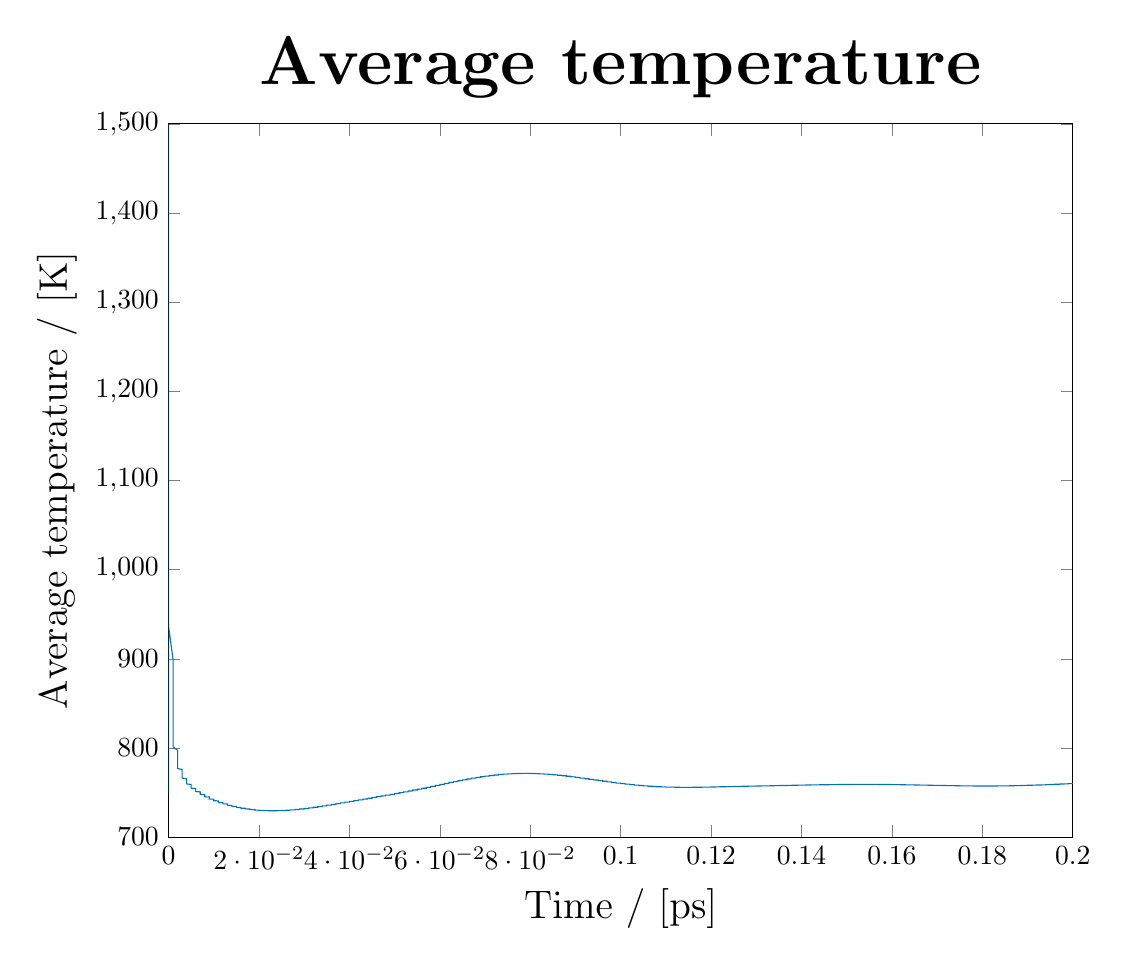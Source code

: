 % This file was created by matlab2tikz.
%
%The latest updates can be retrieved from
%  http://www.mathworks.com/matlabcentral/fileexchange/22022-matlab2tikz-matlab2tikz
%where you can also make suggestions and rate matlab2tikz.
%
\definecolor{mycolor1}{rgb}{0.0,0.447,0.741}%
%
\begin{tikzpicture}

\begin{axis}[%
width=4.521in,
height=3.566in,
at={(0.758in,0.481in)},
scale only axis,
xmin=0,
xmax=0.2,
xlabel={Time / [ps]},
ymin=700,
ymax=1500,
ylabel={Average temperature / [K]},
label style ={font=\Large},
axis background/.style={fill=white},
title style={font=\bfseries\Huge},
title={Average temperature}
]
\addplot [color=mycolor1,solid,forget plot]
  table[row sep=crcr]{%
0	749.902\\
0	1499.483\\
0	1124.371\\
0	999.226\\
0	936.573\\
0.001	898.916\\
0.001	873.758\\
0.001	855.74\\
0.001	842.187\\
0.001	831.609\\
0.001	823.114\\
0.001	816.134\\
0.001	810.289\\
0.001	805.319\\
0.001	801.035\\
0.002	797.3\\
0.002	794.011\\
0.002	791.091\\
0.002	788.476\\
0.002	786.119\\
0.002	783.981\\
0.002	782.031\\
0.002	780.243\\
0.002	778.596\\
0.002	777.073\\
0.003	775.659\\
0.003	774.34\\
0.003	773.107\\
0.003	771.95\\
0.003	770.862\\
0.003	769.835\\
0.003	768.864\\
0.003	767.943\\
0.003	767.069\\
0.003	766.236\\
0.004	765.441\\
0.004	764.681\\
0.004	763.954\\
0.004	763.256\\
0.004	762.586\\
0.004	761.942\\
0.004	761.321\\
0.004	760.722\\
0.004	760.143\\
0.004	759.583\\
0.005	759.042\\
0.005	758.517\\
0.005	758.007\\
0.005	757.513\\
0.005	757.032\\
0.005	756.564\\
0.005	756.108\\
0.005	755.664\\
0.005	755.231\\
0.005	754.809\\
0.006	754.396\\
0.006	753.993\\
0.006	753.599\\
0.006	753.213\\
0.006	752.835\\
0.006	752.465\\
0.006	752.102\\
0.006	751.747\\
0.006	751.398\\
0.006	751.056\\
0.007	750.719\\
0.007	750.389\\
0.007	750.064\\
0.007	749.745\\
0.007	749.432\\
0.007	749.123\\
0.007	748.819\\
0.007	748.521\\
0.007	748.226\\
0.007	747.936\\
0.008	747.651\\
0.008	747.369\\
0.008	747.092\\
0.008	746.819\\
0.008	746.549\\
0.008	746.283\\
0.008	746.021\\
0.008	745.762\\
0.008	745.506\\
0.008	745.254\\
0.009	745.006\\
0.009	744.76\\
0.009	744.517\\
0.009	744.278\\
0.009	744.041\\
0.009	743.808\\
0.009	743.577\\
0.009	743.348\\
0.009	743.123\\
0.009	742.9\\
0.009	742.68\\
0.01	742.463\\
0.01	742.248\\
0.01	742.035\\
0.01	741.825\\
0.01	741.618\\
0.01	741.413\\
0.01	741.21\\
0.01	741.009\\
0.01	740.811\\
0.011	740.615\\
0.011	740.421\\
0.011	740.229\\
0.011	740.04\\
0.011	739.852\\
0.011	739.667\\
0.011	739.484\\
0.011	739.303\\
0.011	739.124\\
0.011	738.947\\
0.011	738.772\\
0.012	738.599\\
0.012	738.428\\
0.012	738.259\\
0.012	738.092\\
0.012	737.926\\
0.012	737.763\\
0.012	737.602\\
0.012	737.442\\
0.012	737.284\\
0.013	737.129\\
0.013	736.975\\
0.013	736.822\\
0.013	736.672\\
0.013	736.524\\
0.013	736.377\\
0.013	736.232\\
0.013	736.089\\
0.013	735.947\\
0.013	735.807\\
0.013	735.669\\
0.014	735.533\\
0.014	735.399\\
0.014	735.266\\
0.014	735.135\\
0.014	735.006\\
0.014	734.878\\
0.014	734.752\\
0.014	734.628\\
0.014	734.505\\
0.015	734.384\\
0.015	734.265\\
0.015	734.147\\
0.015	734.031\\
0.015	733.917\\
0.015	733.804\\
0.015	733.693\\
0.015	733.583\\
0.015	733.476\\
0.015	733.369\\
0.015	733.265\\
0.016	733.162\\
0.016	733.06\\
0.016	732.96\\
0.016	732.862\\
0.016	732.765\\
0.016	732.67\\
0.016	732.576\\
0.016	732.484\\
0.016	732.394\\
0.017	732.305\\
0.017	732.217\\
0.017	732.131\\
0.017	732.047\\
0.017	731.964\\
0.017	731.883\\
0.017	731.803\\
0.017	731.725\\
0.017	731.648\\
0.017	731.572\\
0.018	731.499\\
0.018	731.426\\
0.018	731.355\\
0.018	731.286\\
0.018	731.218\\
0.018	731.151\\
0.018	731.086\\
0.018	731.023\\
0.018	730.961\\
0.018	730.9\\
0.019	730.84\\
0.019	730.783\\
0.019	730.726\\
0.019	730.671\\
0.019	730.617\\
0.019	730.565\\
0.019	730.514\\
0.019	730.465\\
0.019	730.417\\
0.019	730.37\\
0.019	730.325\\
0.02	730.281\\
0.02	730.238\\
0.02	730.197\\
0.02	730.157\\
0.02	730.118\\
0.02	730.081\\
0.02	730.045\\
0.02	730.011\\
0.02	729.977\\
0.021	729.945\\
0.021	729.915\\
0.021	729.885\\
0.021	729.857\\
0.021	729.83\\
0.021	729.805\\
0.021	729.78\\
0.021	729.757\\
0.021	729.736\\
0.021	729.715\\
0.022	729.696\\
0.022	729.678\\
0.022	729.661\\
0.022	729.645\\
0.022	729.631\\
0.022	729.618\\
0.022	729.606\\
0.022	729.595\\
0.022	729.585\\
0.022	729.577\\
0.023	729.57\\
0.023	729.563\\
0.023	729.559\\
0.023	729.555\\
0.023	729.552\\
0.023	729.551\\
0.023	729.55\\
0.023	729.551\\
0.023	729.553\\
0.023	729.556\\
0.024	729.56\\
0.024	729.565\\
0.024	729.571\\
0.024	729.578\\
0.024	729.587\\
0.024	729.596\\
0.024	729.607\\
0.024	729.618\\
0.024	729.631\\
0.024	729.645\\
0.025	729.659\\
0.025	729.675\\
0.025	729.692\\
0.025	729.709\\
0.025	729.728\\
0.025	729.747\\
0.025	729.768\\
0.025	729.79\\
0.025	729.812\\
0.025	729.836\\
0.026	729.86\\
0.026	729.886\\
0.026	729.912\\
0.026	729.939\\
0.026	729.968\\
0.026	729.997\\
0.026	730.027\\
0.026	730.058\\
0.026	730.09\\
0.026	730.122\\
0.027	730.156\\
0.027	730.191\\
0.027	730.226\\
0.027	730.262\\
0.027	730.299\\
0.027	730.337\\
0.027	730.376\\
0.027	730.415\\
0.027	730.456\\
0.027	730.497\\
0.028	730.539\\
0.028	730.582\\
0.028	730.625\\
0.028	730.669\\
0.028	730.715\\
0.028	730.76\\
0.028	730.807\\
0.028	730.855\\
0.028	730.903\\
0.028	730.952\\
0.029	731.001\\
0.029	731.051\\
0.029	731.102\\
0.029	731.154\\
0.029	731.207\\
0.029	731.26\\
0.029	731.314\\
0.029	731.368\\
0.029	731.423\\
0.029	731.479\\
0.03	731.535\\
0.03	731.592\\
0.03	731.65\\
0.03	731.709\\
0.03	731.768\\
0.03	731.827\\
0.03	731.887\\
0.03	731.948\\
0.03	732.009\\
0.03	732.071\\
0.031	732.134\\
0.031	732.197\\
0.031	732.261\\
0.031	732.325\\
0.031	732.39\\
0.031	732.455\\
0.031	732.521\\
0.031	732.587\\
0.031	732.654\\
0.031	732.721\\
0.032	732.789\\
0.032	732.857\\
0.032	732.926\\
0.032	732.995\\
0.032	733.065\\
0.032	733.135\\
0.032	733.206\\
0.032	733.277\\
0.032	733.349\\
0.032	733.42\\
0.033	733.493\\
0.033	733.566\\
0.033	733.639\\
0.033	733.712\\
0.033	733.787\\
0.033	733.861\\
0.033	733.936\\
0.033	734.011\\
0.033	734.086\\
0.033	734.162\\
0.034	734.238\\
0.034	734.315\\
0.034	734.392\\
0.034	734.469\\
0.034	734.546\\
0.034	734.624\\
0.034	734.702\\
0.034	734.781\\
0.034	734.86\\
0.034	734.938\\
0.035	735.018\\
0.035	735.097\\
0.035	735.177\\
0.035	735.257\\
0.035	735.338\\
0.035	735.418\\
0.035	735.499\\
0.035	735.58\\
0.035	735.662\\
0.035	735.743\\
0.036	735.825\\
0.036	735.907\\
0.036	735.989\\
0.036	736.071\\
0.036	736.154\\
0.036	736.237\\
0.036	736.32\\
0.036	736.403\\
0.036	736.486\\
0.036	736.569\\
0.037	736.653\\
0.037	736.737\\
0.037	736.821\\
0.037	736.905\\
0.037	736.989\\
0.037	737.073\\
0.037	737.158\\
0.037	737.242\\
0.037	737.327\\
0.037	737.412\\
0.037	737.497\\
0.038	737.582\\
0.038	737.667\\
0.038	737.753\\
0.038	737.838\\
0.038	737.924\\
0.038	738.009\\
0.038	738.095\\
0.038	738.181\\
0.038	738.266\\
0.038	738.352\\
0.039	738.438\\
0.039	738.524\\
0.039	738.61\\
0.039	738.697\\
0.039	738.783\\
0.039	738.869\\
0.039	738.955\\
0.039	739.042\\
0.039	739.128\\
0.04	739.215\\
0.04	739.301\\
0.04	739.388\\
0.04	739.474\\
0.04	739.561\\
0.04	739.647\\
0.04	739.734\\
0.04	739.821\\
0.04	739.908\\
0.04	739.994\\
0.041	740.081\\
0.041	740.168\\
0.041	740.255\\
0.041	740.341\\
0.041	740.428\\
0.041	740.515\\
0.041	740.602\\
0.041	740.689\\
0.041	740.776\\
0.041	740.862\\
0.042	740.949\\
0.042	741.036\\
0.042	741.123\\
0.042	741.21\\
0.042	741.297\\
0.042	741.384\\
0.042	741.471\\
0.042	741.558\\
0.042	741.645\\
0.042	741.731\\
0.043	741.818\\
0.043	741.905\\
0.043	741.992\\
0.043	742.079\\
0.043	742.166\\
0.043	742.253\\
0.043	742.34\\
0.043	742.427\\
0.043	742.514\\
0.043	742.601\\
0.044	742.688\\
0.044	742.775\\
0.044	742.862\\
0.044	742.949\\
0.044	743.036\\
0.044	743.123\\
0.044	743.21\\
0.044	743.297\\
0.044	743.384\\
0.044	743.471\\
0.045	743.558\\
0.045	743.645\\
0.045	743.732\\
0.045	743.819\\
0.045	743.906\\
0.045	743.993\\
0.045	744.08\\
0.045	744.168\\
0.045	744.255\\
0.045	744.342\\
0.045	744.429\\
0.046	744.517\\
0.046	744.604\\
0.046	744.692\\
0.046	744.779\\
0.046	744.866\\
0.046	744.954\\
0.046	745.042\\
0.046	745.129\\
0.046	745.217\\
0.046	745.305\\
0.047	745.392\\
0.047	745.48\\
0.047	745.568\\
0.047	745.656\\
0.047	745.744\\
0.047	745.832\\
0.047	745.921\\
0.047	746.009\\
0.047	746.097\\
0.048	746.186\\
0.048	746.274\\
0.048	746.363\\
0.048	746.452\\
0.048	746.54\\
0.048	746.629\\
0.048	746.718\\
0.048	746.807\\
0.048	746.897\\
0.048	746.986\\
0.049	747.076\\
0.049	747.165\\
0.049	747.255\\
0.049	747.345\\
0.049	747.434\\
0.049	747.524\\
0.049	747.615\\
0.049	747.705\\
0.049	747.795\\
0.049	747.886\\
0.05	747.977\\
0.05	748.068\\
0.05	748.159\\
0.05	748.25\\
0.05	748.341\\
0.05	748.433\\
0.05	748.524\\
0.05	748.616\\
0.05	748.708\\
0.05	748.801\\
0.051	748.893\\
0.051	748.985\\
0.051	749.078\\
0.051	749.171\\
0.051	749.264\\
0.051	749.357\\
0.051	749.451\\
0.051	749.544\\
0.051	749.638\\
0.051	749.732\\
0.052	749.826\\
0.052	749.921\\
0.052	750.015\\
0.052	750.11\\
0.052	750.205\\
0.052	750.3\\
0.052	750.395\\
0.052	750.491\\
0.052	750.587\\
0.052	750.683\\
0.053	750.779\\
0.053	750.876\\
0.053	750.972\\
0.053	751.069\\
0.053	751.166\\
0.053	751.264\\
0.053	751.361\\
0.053	751.459\\
0.053	751.557\\
0.053	751.655\\
0.054	751.753\\
0.054	751.852\\
0.054	751.951\\
0.054	752.05\\
0.054	752.149\\
0.054	752.248\\
0.054	752.348\\
0.054	752.448\\
0.054	752.548\\
0.054	752.649\\
0.054	752.749\\
0.055	752.85\\
0.055	752.951\\
0.055	753.052\\
0.055	753.153\\
0.055	753.255\\
0.055	753.357\\
0.055	753.459\\
0.055	753.561\\
0.055	753.664\\
0.056	753.766\\
0.056	753.869\\
0.056	753.972\\
0.056	754.076\\
0.056	754.179\\
0.056	754.283\\
0.056	754.386\\
0.056	754.49\\
0.056	754.595\\
0.056	754.699\\
0.057	754.803\\
0.057	754.908\\
0.057	755.013\\
0.057	755.118\\
0.057	755.223\\
0.057	755.329\\
0.057	755.434\\
0.057	755.54\\
0.057	755.646\\
0.057	755.752\\
0.058	755.858\\
0.058	755.964\\
0.058	756.071\\
0.058	756.177\\
0.058	756.284\\
0.058	756.391\\
0.058	756.498\\
0.058	756.605\\
0.058	756.712\\
0.058	756.819\\
0.059	756.926\\
0.059	757.034\\
0.059	757.141\\
0.059	757.249\\
0.059	757.356\\
0.059	757.464\\
0.059	757.572\\
0.059	757.679\\
0.059	757.787\\
0.059	757.895\\
0.06	758.003\\
0.06	758.111\\
0.06	758.219\\
0.06	758.327\\
0.06	758.435\\
0.06	758.543\\
0.06	758.651\\
0.06	758.759\\
0.06	758.867\\
0.06	758.975\\
0.061	759.083\\
0.061	759.191\\
0.061	759.298\\
0.061	759.406\\
0.061	759.514\\
0.061	759.622\\
0.061	759.729\\
0.061	759.837\\
0.061	759.944\\
0.061	760.052\\
0.062	760.159\\
0.062	760.266\\
0.062	760.373\\
0.062	760.48\\
0.062	760.587\\
0.062	760.693\\
0.062	760.8\\
0.062	760.906\\
0.062	761.012\\
0.062	761.118\\
0.062	761.224\\
0.063	761.33\\
0.063	761.435\\
0.063	761.541\\
0.063	761.646\\
0.063	761.751\\
0.063	761.855\\
0.063	761.96\\
0.063	762.064\\
0.063	762.168\\
0.064	762.272\\
0.064	762.375\\
0.064	762.478\\
0.064	762.581\\
0.064	762.684\\
0.064	762.786\\
0.064	762.888\\
0.064	762.99\\
0.064	763.091\\
0.064	763.192\\
0.065	763.293\\
0.065	763.394\\
0.065	763.494\\
0.065	763.594\\
0.065	763.693\\
0.065	763.792\\
0.065	763.891\\
0.065	763.989\\
0.065	764.087\\
0.065	764.185\\
0.066	764.282\\
0.066	764.379\\
0.066	764.475\\
0.066	764.571\\
0.066	764.666\\
0.066	764.761\\
0.066	764.856\\
0.066	764.95\\
0.066	765.044\\
0.066	765.137\\
0.067	765.23\\
0.067	765.322\\
0.067	765.414\\
0.067	765.505\\
0.067	765.596\\
0.067	765.686\\
0.067	765.776\\
0.067	765.865\\
0.067	765.953\\
0.067	766.042\\
0.068	766.129\\
0.068	766.216\\
0.068	766.303\\
0.068	766.389\\
0.068	766.474\\
0.068	766.559\\
0.068	766.643\\
0.068	766.727\\
0.068	766.81\\
0.068	766.892\\
0.069	766.974\\
0.069	767.055\\
0.069	767.136\\
0.069	767.216\\
0.069	767.295\\
0.069	767.374\\
0.069	767.452\\
0.069	767.529\\
0.069	767.606\\
0.069	767.682\\
0.07	767.758\\
0.07	767.832\\
0.07	767.906\\
0.07	767.98\\
0.07	768.053\\
0.07	768.125\\
0.07	768.196\\
0.07	768.267\\
0.07	768.337\\
0.07	768.406\\
0.071	768.475\\
0.071	768.542\\
0.071	768.61\\
0.071	768.676\\
0.071	768.742\\
0.071	768.807\\
0.071	768.871\\
0.071	768.934\\
0.071	768.997\\
0.071	769.059\\
0.072	769.12\\
0.072	769.181\\
0.072	769.241\\
0.072	769.3\\
0.072	769.358\\
0.072	769.415\\
0.072	769.472\\
0.072	769.528\\
0.072	769.583\\
0.072	769.638\\
0.073	769.691\\
0.073	769.744\\
0.073	769.796\\
0.073	769.847\\
0.073	769.898\\
0.073	769.947\\
0.073	769.996\\
0.073	770.044\\
0.073	770.091\\
0.073	770.138\\
0.074	770.184\\
0.074	770.229\\
0.074	770.273\\
0.074	770.316\\
0.074	770.358\\
0.074	770.4\\
0.074	770.441\\
0.074	770.481\\
0.074	770.52\\
0.074	770.558\\
0.074	770.596\\
0.075	770.632\\
0.075	770.668\\
0.075	770.703\\
0.075	770.738\\
0.075	770.771\\
0.075	770.804\\
0.075	770.835\\
0.075	770.866\\
0.075	770.896\\
0.075	770.926\\
0.076	770.954\\
0.076	770.982\\
0.076	771.009\\
0.076	771.034\\
0.076	771.059\\
0.076	771.084\\
0.076	771.107\\
0.076	771.13\\
0.076	771.152\\
0.076	771.173\\
0.077	771.193\\
0.077	771.212\\
0.077	771.23\\
0.077	771.248\\
0.077	771.265\\
0.077	771.281\\
0.077	771.296\\
0.077	771.31\\
0.077	771.324\\
0.077	771.336\\
0.078	771.348\\
0.078	771.359\\
0.078	771.369\\
0.078	771.379\\
0.078	771.387\\
0.078	771.395\\
0.078	771.402\\
0.078	771.408\\
0.078	771.413\\
0.079	771.417\\
0.079	771.421\\
0.079	771.424\\
0.079	771.426\\
0.079	771.427\\
0.079	771.427\\
0.079	771.427\\
0.079	771.426\\
0.079	771.424\\
0.079	771.421\\
0.08	771.417\\
0.08	771.413\\
0.08	771.407\\
0.08	771.401\\
0.08	771.394\\
0.08	771.387\\
0.08	771.378\\
0.08	771.369\\
0.08	771.359\\
0.08	771.348\\
0.081	771.337\\
0.081	771.325\\
0.081	771.312\\
0.081	771.298\\
0.081	771.283\\
0.081	771.268\\
0.081	771.251\\
0.081	771.235\\
0.081	771.217\\
0.081	771.198\\
0.082	771.179\\
0.082	771.159\\
0.082	771.139\\
0.082	771.117\\
0.082	771.095\\
0.082	771.072\\
0.082	771.048\\
0.082	771.024\\
0.082	770.999\\
0.082	770.973\\
0.083	770.947\\
0.083	770.919\\
0.083	770.891\\
0.083	770.863\\
0.083	770.833\\
0.083	770.803\\
0.083	770.772\\
0.083	770.741\\
0.083	770.709\\
0.083	770.676\\
0.084	770.642\\
0.084	770.608\\
0.084	770.573\\
0.084	770.538\\
0.084	770.501\\
0.084	770.465\\
0.084	770.427\\
0.084	770.389\\
0.084	770.35\\
0.084	770.311\\
0.085	770.27\\
0.085	770.23\\
0.085	770.188\\
0.085	770.146\\
0.085	770.104\\
0.085	770.06\\
0.085	770.016\\
0.085	769.972\\
0.085	769.927\\
0.085	769.881\\
0.086	769.835\\
0.086	769.788\\
0.086	769.741\\
0.086	769.693\\
0.086	769.644\\
0.086	769.595\\
0.086	769.546\\
0.086	769.495\\
0.086	769.445\\
0.086	769.394\\
0.087	769.342\\
0.087	769.289\\
0.087	769.236\\
0.087	769.183\\
0.087	769.129\\
0.087	769.075\\
0.087	769.02\\
0.087	768.965\\
0.087	768.909\\
0.087	768.852\\
0.088	768.795\\
0.088	768.738\\
0.088	768.68\\
0.088	768.622\\
0.088	768.563\\
0.088	768.504\\
0.088	768.445\\
0.088	768.385\\
0.088	768.324\\
0.088	768.264\\
0.089	768.202\\
0.089	768.141\\
0.089	768.079\\
0.089	768.016\\
0.089	767.954\\
0.089	767.89\\
0.089	767.827\\
0.089	767.763\\
0.089	767.699\\
0.089	767.634\\
0.09	767.569\\
0.09	767.504\\
0.09	767.438\\
0.09	767.372\\
0.09	767.306\\
0.09	767.239\\
0.09	767.172\\
0.09	767.105\\
0.09	767.038\\
0.09	766.97\\
0.091	766.902\\
0.091	766.833\\
0.091	766.765\\
0.091	766.696\\
0.091	766.627\\
0.091	766.558\\
0.091	766.488\\
0.091	766.418\\
0.091	766.348\\
0.091	766.278\\
0.091	766.208\\
0.092	766.137\\
0.092	766.066\\
0.092	765.995\\
0.092	765.924\\
0.092	765.853\\
0.092	765.781\\
0.092	765.71\\
0.092	765.638\\
0.092	765.566\\
0.092	765.494\\
0.093	765.422\\
0.093	765.349\\
0.093	765.277\\
0.093	765.204\\
0.093	765.132\\
0.093	765.059\\
0.093	764.986\\
0.093	764.913\\
0.093	764.84\\
0.093	764.768\\
0.094	764.694\\
0.094	764.621\\
0.094	764.548\\
0.094	764.475\\
0.094	764.402\\
0.094	764.329\\
0.094	764.255\\
0.094	764.182\\
0.094	764.109\\
0.095	764.036\\
0.095	763.963\\
0.095	763.889\\
0.095	763.816\\
0.095	763.743\\
0.095	763.67\\
0.095	763.597\\
0.095	763.524\\
0.095	763.451\\
0.095	763.379\\
0.096	763.306\\
0.096	763.233\\
0.096	763.161\\
0.096	763.088\\
0.096	763.016\\
0.096	762.944\\
0.096	762.872\\
0.096	762.8\\
0.096	762.728\\
0.096	762.656\\
0.097	762.585\\
0.097	762.513\\
0.097	762.442\\
0.097	762.371\\
0.097	762.3\\
0.097	762.23\\
0.097	762.159\\
0.097	762.089\\
0.097	762.019\\
0.097	761.949\\
0.098	761.879\\
0.098	761.809\\
0.098	761.74\\
0.098	761.671\\
0.098	761.602\\
0.098	761.534\\
0.098	761.465\\
0.098	761.397\\
0.098	761.329\\
0.098	761.262\\
0.099	761.194\\
0.099	761.127\\
0.099	761.061\\
0.099	760.994\\
0.099	760.928\\
0.099	760.862\\
0.099	760.796\\
0.099	760.731\\
0.099	760.666\\
0.099	760.601\\
0.1	760.537\\
0.1	760.473\\
0.1	760.409\\
0.1	760.346\\
0.1	760.283\\
0.1	760.22\\
0.1	760.158\\
0.1	760.096\\
0.1	760.034\\
0.1	759.973\\
0.101	759.912\\
0.101	759.851\\
0.101	759.791\\
0.101	759.731\\
0.101	759.672\\
0.101	759.613\\
0.101	759.554\\
0.101	759.496\\
0.101	759.438\\
0.101	759.38\\
0.102	759.323\\
0.102	759.267\\
0.102	759.211\\
0.102	759.155\\
0.102	759.099\\
0.102	759.044\\
0.102	758.99\\
0.102	758.936\\
0.102	758.882\\
0.102	758.829\\
0.103	758.776\\
0.103	758.723\\
0.103	758.671\\
0.103	758.62\\
0.103	758.569\\
0.103	758.518\\
0.103	758.468\\
0.103	758.418\\
0.103	758.369\\
0.103	758.32\\
0.104	758.272\\
0.104	758.224\\
0.104	758.177\\
0.104	758.13\\
0.104	758.083\\
0.104	758.037\\
0.104	757.992\\
0.104	757.947\\
0.104	757.902\\
0.104	757.858\\
0.105	757.814\\
0.105	757.771\\
0.105	757.729\\
0.105	757.686\\
0.105	757.645\\
0.105	757.604\\
0.105	757.563\\
0.105	757.523\\
0.105	757.483\\
0.105	757.444\\
0.106	757.405\\
0.106	757.367\\
0.106	757.329\\
0.106	757.292\\
0.106	757.255\\
0.106	757.218\\
0.106	757.183\\
0.106	757.147\\
0.106	757.112\\
0.106	757.078\\
0.107	757.044\\
0.107	757.011\\
0.107	756.978\\
0.107	756.946\\
0.107	756.914\\
0.107	756.883\\
0.107	756.852\\
0.107	756.821\\
0.107	756.792\\
0.107	756.762\\
0.107	756.733\\
0.108	756.705\\
0.108	756.677\\
0.108	756.649\\
0.108	756.622\\
0.108	756.596\\
0.108	756.57\\
0.108	756.544\\
0.108	756.519\\
0.108	756.495\\
0.108	756.471\\
0.109	756.447\\
0.109	756.424\\
0.109	756.401\\
0.109	756.379\\
0.109	756.357\\
0.109	756.336\\
0.109	756.315\\
0.109	756.295\\
0.109	756.275\\
0.11	756.256\\
0.11	756.237\\
0.11	756.218\\
0.11	756.2\\
0.11	756.183\\
0.11	756.165\\
0.11	756.149\\
0.11	756.132\\
0.11	756.117\\
0.11	756.101\\
0.111	756.086\\
0.111	756.072\\
0.111	756.058\\
0.111	756.044\\
0.111	756.031\\
0.111	756.018\\
0.111	756.005\\
0.111	755.994\\
0.111	755.982\\
0.111	755.971\\
0.112	755.96\\
0.112	755.95\\
0.112	755.94\\
0.112	755.93\\
0.112	755.921\\
0.112	755.912\\
0.112	755.904\\
0.112	755.896\\
0.112	755.888\\
0.112	755.881\\
0.113	755.874\\
0.113	755.868\\
0.113	755.861\\
0.113	755.856\\
0.113	755.85\\
0.113	755.845\\
0.113	755.841\\
0.113	755.836\\
0.113	755.832\\
0.113	755.828\\
0.114	755.825\\
0.114	755.822\\
0.114	755.819\\
0.114	755.817\\
0.114	755.815\\
0.114	755.813\\
0.114	755.812\\
0.114	755.811\\
0.114	755.81\\
0.114	755.809\\
0.115	755.809\\
0.115	755.809\\
0.115	755.81\\
0.115	755.81\\
0.115	755.811\\
0.115	755.812\\
0.115	755.814\\
0.115	755.816\\
0.115	755.818\\
0.115	755.82\\
0.116	755.822\\
0.116	755.825\\
0.116	755.828\\
0.116	755.832\\
0.116	755.835\\
0.116	755.839\\
0.116	755.843\\
0.116	755.847\\
0.116	755.851\\
0.116	755.856\\
0.117	755.861\\
0.117	755.866\\
0.117	755.871\\
0.117	755.877\\
0.117	755.882\\
0.117	755.888\\
0.117	755.894\\
0.117	755.9\\
0.117	755.907\\
0.117	755.913\\
0.118	755.92\\
0.118	755.927\\
0.118	755.934\\
0.118	755.942\\
0.118	755.949\\
0.118	755.957\\
0.118	755.964\\
0.118	755.972\\
0.118	755.98\\
0.118	755.988\\
0.119	755.997\\
0.119	756.005\\
0.119	756.014\\
0.119	756.022\\
0.119	756.031\\
0.119	756.04\\
0.119	756.049\\
0.119	756.058\\
0.119	756.068\\
0.119	756.077\\
0.12	756.087\\
0.12	756.096\\
0.12	756.106\\
0.12	756.115\\
0.12	756.125\\
0.12	756.135\\
0.12	756.145\\
0.12	756.155\\
0.12	756.166\\
0.12	756.176\\
0.121	756.186\\
0.121	756.197\\
0.121	756.207\\
0.121	756.218\\
0.121	756.228\\
0.121	756.239\\
0.121	756.25\\
0.121	756.261\\
0.121	756.271\\
0.121	756.282\\
0.122	756.293\\
0.122	756.304\\
0.122	756.315\\
0.122	756.326\\
0.122	756.337\\
0.122	756.348\\
0.122	756.36\\
0.122	756.371\\
0.122	756.382\\
0.122	756.393\\
0.123	756.405\\
0.123	756.416\\
0.123	756.427\\
0.123	756.439\\
0.123	756.45\\
0.123	756.461\\
0.123	756.473\\
0.123	756.484\\
0.123	756.496\\
0.123	756.507\\
0.124	756.519\\
0.124	756.53\\
0.124	756.541\\
0.124	756.553\\
0.124	756.564\\
0.124	756.576\\
0.124	756.587\\
0.124	756.599\\
0.124	756.61\\
0.124	756.622\\
0.124	756.633\\
0.125	756.644\\
0.125	756.656\\
0.125	756.667\\
0.125	756.679\\
0.125	756.69\\
0.125	756.702\\
0.125	756.713\\
0.125	756.724\\
0.125	756.736\\
0.126	756.747\\
0.126	756.759\\
0.126	756.77\\
0.126	756.781\\
0.126	756.793\\
0.126	756.804\\
0.126	756.815\\
0.126	756.826\\
0.126	756.838\\
0.126	756.849\\
0.127	756.86\\
0.127	756.871\\
0.127	756.882\\
0.127	756.894\\
0.127	756.905\\
0.127	756.916\\
0.127	756.927\\
0.127	756.938\\
0.127	756.949\\
0.127	756.96\\
0.128	756.971\\
0.128	756.982\\
0.128	756.993\\
0.128	757.004\\
0.128	757.015\\
0.128	757.026\\
0.128	757.037\\
0.128	757.048\\
0.128	757.058\\
0.128	757.069\\
0.129	757.08\\
0.129	757.091\\
0.129	757.102\\
0.129	757.112\\
0.129	757.123\\
0.129	757.134\\
0.129	757.145\\
0.129	757.155\\
0.129	757.166\\
0.129	757.177\\
0.13	757.187\\
0.13	757.198\\
0.13	757.208\\
0.13	757.219\\
0.13	757.23\\
0.13	757.24\\
0.13	757.251\\
0.13	757.261\\
0.13	757.272\\
0.13	757.282\\
0.131	757.293\\
0.131	757.303\\
0.131	757.313\\
0.131	757.324\\
0.131	757.334\\
0.131	757.345\\
0.131	757.355\\
0.131	757.365\\
0.131	757.376\\
0.131	757.386\\
0.132	757.396\\
0.132	757.407\\
0.132	757.417\\
0.132	757.428\\
0.132	757.438\\
0.132	757.448\\
0.132	757.458\\
0.132	757.469\\
0.132	757.479\\
0.132	757.489\\
0.133	757.499\\
0.133	757.51\\
0.133	757.52\\
0.133	757.53\\
0.133	757.54\\
0.133	757.55\\
0.133	757.561\\
0.133	757.571\\
0.133	757.581\\
0.133	757.591\\
0.134	757.601\\
0.134	757.611\\
0.134	757.621\\
0.134	757.632\\
0.134	757.642\\
0.134	757.652\\
0.134	757.662\\
0.134	757.672\\
0.134	757.682\\
0.134	757.692\\
0.135	757.703\\
0.135	757.713\\
0.135	757.723\\
0.135	757.733\\
0.135	757.743\\
0.135	757.753\\
0.135	757.763\\
0.135	757.773\\
0.135	757.783\\
0.135	757.793\\
0.136	757.803\\
0.136	757.813\\
0.136	757.824\\
0.136	757.834\\
0.136	757.844\\
0.136	757.854\\
0.136	757.864\\
0.136	757.874\\
0.136	757.884\\
0.136	757.894\\
0.137	757.904\\
0.137	757.914\\
0.137	757.924\\
0.137	757.934\\
0.137	757.944\\
0.137	757.954\\
0.137	757.964\\
0.137	757.974\\
0.137	757.984\\
0.137	757.994\\
0.138	758.004\\
0.138	758.014\\
0.138	758.024\\
0.138	758.034\\
0.138	758.044\\
0.138	758.054\\
0.138	758.064\\
0.138	758.074\\
0.138	758.083\\
0.138	758.093\\
0.139	758.103\\
0.139	758.113\\
0.139	758.123\\
0.139	758.133\\
0.139	758.143\\
0.139	758.153\\
0.139	758.163\\
0.139	758.172\\
0.139	758.182\\
0.139	758.192\\
0.14	758.202\\
0.14	758.211\\
0.14	758.221\\
0.14	758.231\\
0.14	758.241\\
0.14	758.25\\
0.14	758.26\\
0.14	758.27\\
0.14	758.279\\
0.14	758.289\\
0.141	758.298\\
0.141	758.308\\
0.141	758.318\\
0.141	758.327\\
0.141	758.337\\
0.141	758.346\\
0.141	758.356\\
0.141	758.365\\
0.141	758.375\\
0.141	758.384\\
0.142	758.393\\
0.142	758.403\\
0.142	758.412\\
0.142	758.421\\
0.142	758.431\\
0.142	758.44\\
0.142	758.449\\
0.142	758.458\\
0.142	758.467\\
0.142	758.476\\
0.143	758.485\\
0.143	758.494\\
0.143	758.503\\
0.143	758.512\\
0.143	758.521\\
0.143	758.53\\
0.143	758.539\\
0.143	758.548\\
0.143	758.556\\
0.143	758.565\\
0.144	758.574\\
0.144	758.582\\
0.144	758.591\\
0.144	758.599\\
0.144	758.608\\
0.144	758.616\\
0.144	758.624\\
0.144	758.633\\
0.144	758.641\\
0.144	758.649\\
0.145	758.657\\
0.145	758.665\\
0.145	758.673\\
0.145	758.682\\
0.145	758.689\\
0.145	758.697\\
0.145	758.705\\
0.145	758.713\\
0.145	758.721\\
0.145	758.728\\
0.146	758.736\\
0.146	758.743\\
0.146	758.751\\
0.146	758.758\\
0.146	758.765\\
0.146	758.773\\
0.146	758.78\\
0.146	758.787\\
0.146	758.794\\
0.146	758.801\\
0.147	758.808\\
0.147	758.815\\
0.147	758.822\\
0.147	758.828\\
0.147	758.835\\
0.147	758.842\\
0.147	758.848\\
0.147	758.855\\
0.147	758.861\\
0.147	758.867\\
0.148	758.874\\
0.148	758.88\\
0.148	758.886\\
0.148	758.892\\
0.148	758.898\\
0.148	758.903\\
0.148	758.909\\
0.148	758.915\\
0.148	758.92\\
0.148	758.926\\
0.149	758.931\\
0.149	758.936\\
0.149	758.942\\
0.149	758.947\\
0.149	758.952\\
0.149	758.957\\
0.149	758.962\\
0.149	758.966\\
0.149	758.971\\
0.149	758.976\\
0.149	758.98\\
0.15	758.985\\
0.15	758.989\\
0.15	758.994\\
0.15	758.998\\
0.15	759.002\\
0.15	759.006\\
0.15	759.01\\
0.15	759.013\\
0.15	759.017\\
0.15	759.021\\
0.151	759.024\\
0.151	759.028\\
0.151	759.031\\
0.151	759.034\\
0.151	759.037\\
0.151	759.04\\
0.151	759.043\\
0.151	759.046\\
0.151	759.049\\
0.151	759.051\\
0.152	759.054\\
0.152	759.056\\
0.152	759.059\\
0.152	759.061\\
0.152	759.063\\
0.152	759.065\\
0.152	759.067\\
0.152	759.069\\
0.152	759.07\\
0.152	759.072\\
0.153	759.073\\
0.153	759.075\\
0.153	759.076\\
0.153	759.077\\
0.153	759.078\\
0.153	759.079\\
0.153	759.08\\
0.153	759.081\\
0.153	759.082\\
0.153	759.082\\
0.154	759.083\\
0.154	759.083\\
0.154	759.083\\
0.154	759.083\\
0.154	759.083\\
0.154	759.083\\
0.154	759.083\\
0.154	759.083\\
0.154	759.082\\
0.154	759.082\\
0.155	759.081\\
0.155	759.081\\
0.155	759.08\\
0.155	759.079\\
0.155	759.078\\
0.155	759.077\\
0.155	759.075\\
0.155	759.074\\
0.155	759.072\\
0.155	759.071\\
0.156	759.069\\
0.156	759.067\\
0.156	759.065\\
0.156	759.063\\
0.156	759.061\\
0.156	759.059\\
0.156	759.057\\
0.156	759.054\\
0.156	759.051\\
0.157	759.049\\
0.157	759.046\\
0.157	759.043\\
0.157	759.04\\
0.157	759.037\\
0.157	759.034\\
0.157	759.03\\
0.157	759.027\\
0.157	759.024\\
0.157	759.02\\
0.158	759.016\\
0.158	759.012\\
0.158	759.009\\
0.158	759.004\\
0.158	759.0\\
0.158	758.996\\
0.158	758.992\\
0.158	758.987\\
0.158	758.983\\
0.158	758.978\\
0.159	758.973\\
0.159	758.968\\
0.159	758.964\\
0.159	758.959\\
0.159	758.953\\
0.159	758.948\\
0.159	758.943\\
0.159	758.937\\
0.159	758.932\\
0.159	758.926\\
0.16	758.921\\
0.16	758.915\\
0.16	758.909\\
0.16	758.903\\
0.16	758.897\\
0.16	758.891\\
0.16	758.884\\
0.16	758.878\\
0.16	758.872\\
0.16	758.865\\
0.161	758.858\\
0.161	758.852\\
0.161	758.845\\
0.161	758.838\\
0.161	758.831\\
0.161	758.824\\
0.161	758.817\\
0.161	758.81\\
0.161	758.802\\
0.161	758.795\\
0.162	758.788\\
0.162	758.78\\
0.162	758.772\\
0.162	758.765\\
0.162	758.757\\
0.162	758.749\\
0.162	758.741\\
0.162	758.733\\
0.162	758.725\\
0.162	758.717\\
0.163	758.709\\
0.163	758.701\\
0.163	758.692\\
0.163	758.684\\
0.163	758.675\\
0.163	758.667\\
0.163	758.658\\
0.163	758.649\\
0.163	758.641\\
0.163	758.632\\
0.164	758.623\\
0.164	758.614\\
0.164	758.605\\
0.164	758.596\\
0.164	758.587\\
0.164	758.578\\
0.164	758.569\\
0.164	758.559\\
0.164	758.55\\
0.164	758.541\\
0.165	758.531\\
0.165	758.522\\
0.165	758.512\\
0.165	758.503\\
0.165	758.493\\
0.165	758.483\\
0.165	758.474\\
0.165	758.464\\
0.165	758.454\\
0.165	758.444\\
0.166	758.434\\
0.166	758.425\\
0.166	758.415\\
0.166	758.405\\
0.166	758.395\\
0.166	758.385\\
0.166	758.375\\
0.166	758.365\\
0.166	758.354\\
0.166	758.344\\
0.167	758.334\\
0.167	758.324\\
0.167	758.313\\
0.167	758.303\\
0.167	758.293\\
0.167	758.283\\
0.167	758.272\\
0.167	758.262\\
0.167	758.252\\
0.167	758.241\\
0.168	758.231\\
0.168	758.221\\
0.168	758.21\\
0.168	758.2\\
0.168	758.189\\
0.168	758.179\\
0.168	758.168\\
0.168	758.158\\
0.168	758.147\\
0.168	758.137\\
0.169	758.126\\
0.169	758.116\\
0.169	758.106\\
0.169	758.095\\
0.169	758.085\\
0.169	758.074\\
0.169	758.064\\
0.169	758.053\\
0.169	758.043\\
0.169	758.032\\
0.17	758.022\\
0.17	758.011\\
0.17	758.001\\
0.17	757.991\\
0.17	757.98\\
0.17	757.97\\
0.17	757.96\\
0.17	757.949\\
0.17	757.939\\
0.17	757.929\\
0.171	757.919\\
0.171	757.909\\
0.171	757.898\\
0.171	757.888\\
0.171	757.878\\
0.171	757.868\\
0.171	757.858\\
0.171	757.848\\
0.171	757.838\\
0.171	757.828\\
0.172	757.818\\
0.172	757.808\\
0.172	757.799\\
0.172	757.789\\
0.172	757.779\\
0.172	757.769\\
0.172	757.76\\
0.172	757.75\\
0.172	757.741\\
0.172	757.731\\
0.173	757.722\\
0.173	757.713\\
0.173	757.703\\
0.173	757.694\\
0.173	757.685\\
0.173	757.676\\
0.173	757.667\\
0.173	757.658\\
0.173	757.649\\
0.173	757.64\\
0.174	757.632\\
0.174	757.623\\
0.174	757.614\\
0.174	757.606\\
0.174	757.597\\
0.174	757.589\\
0.174	757.581\\
0.174	757.573\\
0.174	757.564\\
0.174	757.556\\
0.175	757.548\\
0.175	757.541\\
0.175	757.533\\
0.175	757.525\\
0.175	757.518\\
0.175	757.51\\
0.175	757.503\\
0.175	757.495\\
0.175	757.488\\
0.175	757.481\\
0.176	757.474\\
0.176	757.467\\
0.176	757.461\\
0.176	757.454\\
0.176	757.447\\
0.176	757.441\\
0.176	757.434\\
0.176	757.428\\
0.176	757.422\\
0.176	757.416\\
0.177	757.41\\
0.177	757.404\\
0.177	757.399\\
0.177	757.393\\
0.177	757.388\\
0.177	757.382\\
0.177	757.377\\
0.177	757.372\\
0.177	757.367\\
0.177	757.362\\
0.178	757.358\\
0.178	757.353\\
0.178	757.349\\
0.178	757.345\\
0.178	757.34\\
0.178	757.336\\
0.178	757.332\\
0.178	757.329\\
0.178	757.325\\
0.178	757.322\\
0.179	757.318\\
0.179	757.315\\
0.179	757.312\\
0.179	757.309\\
0.179	757.307\\
0.179	757.304\\
0.179	757.302\\
0.179	757.299\\
0.179	757.297\\
0.179	757.295\\
0.18	757.293\\
0.18	757.292\\
0.18	757.29\\
0.18	757.288\\
0.18	757.287\\
0.18	757.286\\
0.18	757.285\\
0.18	757.284\\
0.18	757.284\\
0.18	757.283\\
0.181	757.283\\
0.181	757.283\\
0.181	757.283\\
0.181	757.283\\
0.181	757.284\\
0.181	757.284\\
0.181	757.285\\
0.181	757.286\\
0.181	757.287\\
0.181	757.288\\
0.182	757.289\\
0.182	757.291\\
0.182	757.292\\
0.182	757.294\\
0.182	757.296\\
0.182	757.298\\
0.182	757.301\\
0.182	757.303\\
0.182	757.306\\
0.182	757.309\\
0.182	757.312\\
0.183	757.315\\
0.183	757.318\\
0.183	757.322\\
0.183	757.325\\
0.183	757.329\\
0.183	757.333\\
0.183	757.338\\
0.183	757.342\\
0.183	757.346\\
0.183	757.351\\
0.184	757.356\\
0.184	757.361\\
0.184	757.366\\
0.184	757.372\\
0.184	757.377\\
0.184	757.383\\
0.184	757.389\\
0.184	757.395\\
0.184	757.402\\
0.184	757.408\\
0.185	757.414\\
0.185	757.421\\
0.185	757.428\\
0.185	757.435\\
0.185	757.443\\
0.185	757.45\\
0.185	757.458\\
0.185	757.466\\
0.185	757.474\\
0.185	757.482\\
0.186	757.49\\
0.186	757.499\\
0.186	757.507\\
0.186	757.516\\
0.186	757.525\\
0.186	757.534\\
0.186	757.543\\
0.186	757.553\\
0.186	757.562\\
0.186	757.572\\
0.187	757.582\\
0.187	757.592\\
0.187	757.603\\
0.187	757.613\\
0.187	757.624\\
0.187	757.635\\
0.187	757.646\\
0.187	757.657\\
0.187	757.668\\
0.188	757.679\\
0.188	757.691\\
0.188	757.703\\
0.188	757.715\\
0.188	757.727\\
0.188	757.739\\
0.188	757.751\\
0.188	757.764\\
0.188	757.777\\
0.188	757.789\\
0.189	757.802\\
0.189	757.816\\
0.189	757.829\\
0.189	757.842\\
0.189	757.856\\
0.189	757.87\\
0.189	757.884\\
0.189	757.898\\
0.189	757.912\\
0.189	757.926\\
0.19	757.941\\
0.19	757.955\\
0.19	757.97\\
0.19	757.985\\
0.19	758\\
0.19	758.015\\
0.19	758.031\\
0.19	758.046\\
0.19	758.062\\
0.19	758.077\\
0.191	758.093\\
0.191	758.109\\
0.191	758.126\\
0.191	758.142\\
0.191	758.158\\
0.191	758.175\\
0.191	758.192\\
0.191	758.208\\
0.191	758.226\\
0.191	758.243\\
0.192	758.26\\
0.192	758.277\\
0.192	758.295\\
0.192	758.312\\
0.192	758.33\\
0.192	758.348\\
0.192	758.366\\
0.192	758.384\\
0.192	758.402\\
0.192	758.421\\
0.193	758.439\\
0.193	758.458\\
0.193	758.476\\
0.193	758.495\\
0.193	758.514\\
0.193	758.533\\
0.193	758.553\\
0.193	758.572\\
0.193	758.591\\
0.193	758.611\\
0.194	758.63\\
0.194	758.65\\
0.194	758.67\\
0.194	758.69\\
0.194	758.71\\
0.194	758.73\\
0.194	758.751\\
0.194	758.771\\
0.194	758.792\\
0.194	758.812\\
0.195	758.833\\
0.195	758.854\\
0.195	758.875\\
0.195	758.896\\
0.195	758.917\\
0.195	758.938\\
0.195	758.96\\
0.195	758.981\\
0.195	759.002\\
0.195	759.024\\
0.196	759.046\\
0.196	759.068\\
0.196	759.089\\
0.196	759.111\\
0.196	759.134\\
0.196	759.156\\
0.196	759.178\\
0.196	759.2\\
0.196	759.223\\
0.196	759.245\\
0.197	759.268\\
0.197	759.29\\
0.197	759.313\\
0.197	759.336\\
0.197	759.359\\
0.197	759.382\\
0.197	759.405\\
0.197	759.428\\
0.197	759.452\\
0.197	759.475\\
0.198	759.498\\
0.198	759.522\\
0.198	759.545\\
0.198	759.569\\
0.198	759.592\\
0.198	759.616\\
0.198	759.64\\
0.198	759.664\\
0.198	759.688\\
0.198	759.712\\
0.199	759.736\\
0.199	759.76\\
0.199	759.784\\
0.199	759.808\\
0.199	759.833\\
0.199	759.857\\
0.199	759.882\\
0.199	759.906\\
0.199	759.931\\
0.199	759.955\\
0.2	759.98\\
0.2	760.005\\
0.2	760.029\\
0.2	760.054\\
0.2	760.079\\
};
\end{axis}
\end{tikzpicture}%